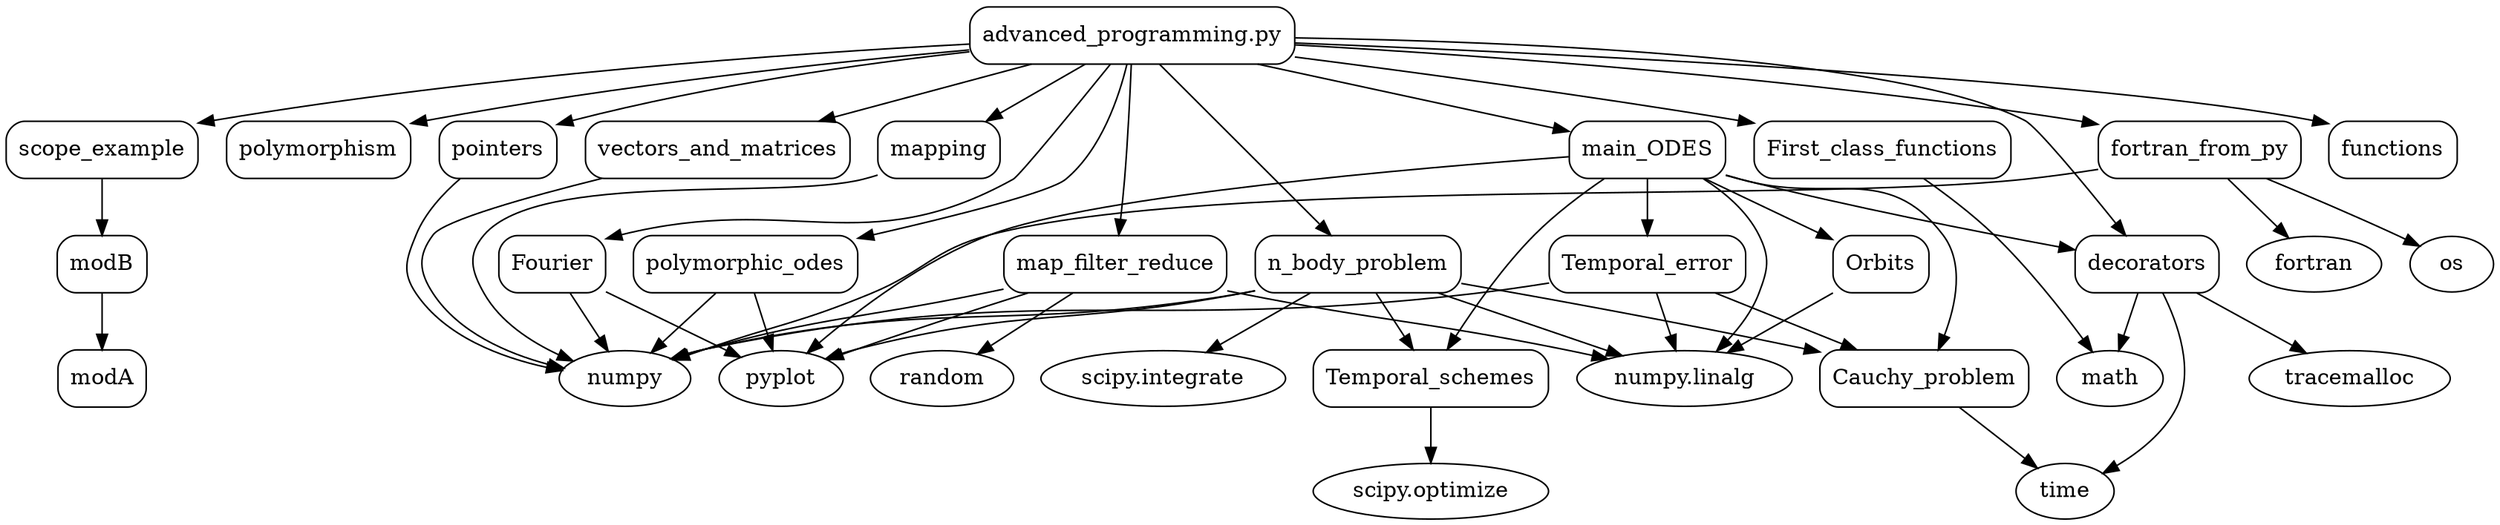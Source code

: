 digraph G {
	graph [bb="0,0,1400.6,328",
		dpi=300,
		grap_name="TOP-DOWN design"
	];
	node [label="\N"];
	"advanced_programming.py"	[height=0.51389,
		pos="627,309.5",
		shape=Mrecord,
		width=2.3611];
	scope_example	[height=0.51389,
		pos="52,236.5",
		shape=Mrecord,
		width=1.4444];
	"advanced_programming.py" -> scope_example	[pos="e,104.1,253.1 541.74,304.22 441.42,298.15 269.86,284.55 114.32,255.06"];
	polymorphism	[height=0.51389,
		pos="171,236.5",
		shape=Mrecord,
		width=1.3611];
	"advanced_programming.py" -> polymorphism	[pos="e,220.22,252.93 541.69,301.01 462.93,293.18 342.68,278.94 230.05,255.05"];
	polymorphic_odes	[height=0.51389,
		pos="390,163.5",
		shape=Mrecord,
		width=1.6944];
	"advanced_programming.py" -> polymorphic_odes	[pos="e,451.16,178.66 623.37,291.16 618.18,270.68 606.65,237.01 584,218 574.21,209.78 512.23,193.48 460.93,181.02"];
	vectors_and_matrices	[height=0.51389,
		pos="308,236.5",
		shape=Mrecord,
		width=1.9444];
	"advanced_programming.py" -> vectors_and_matrices	[pos="e,378.06,253.09 550.59,291.49 501.43,280.55 437.65,266.36 387.83,255.27"];
	First_class_functions	[height=0.51389,
		pos="1201,236.5",
		shape=Mrecord,
		width=1.9028];
	"advanced_programming.py" -> First_class_functions	[pos="e,1132.2,253.38 712.09,302.27 808.97,294.51 972.13,279.43 1121.9,255.08"];
	map_filter_reduce	[height=0.51389,
		pos="604,163.5",
		shape=Mrecord,
		width=1.6389];
	"advanced_programming.py" -> map_filter_reduce	[pos="e,611.04,181.53 627.42,291.32 627.54,272.99 626.84,243.19 622,218 620.27,209.01 617.41,199.45 614.47,190.94"];
	functions	[height=0.51389,
		pos="1322,236.5",
		shape=Mrecord,
		width=0.94444];
	"advanced_programming.py" -> functions	[pos="e,1287.6,252.57 712.24,304.73 859.56,297.69 1156.9,281.06 1277.8,254.8"];
	mapping	[height=0.51389,
		pos="429,236.5",
		shape=Mrecord,
		width=0.90278];
	"advanced_programming.py" -> mapping	[pos="e,461.93,251.46 574.7,291.5 546.52,282.13 511.01,269.97 471.51,255.09"];
	n_body_problem	[height=0.51389,
		pos="738,163.5",
		shape=Mrecord,
		width=1.5833];
	"advanced_programming.py" -> n_body_problem	[pos="e,724.85,181.56 640.17,291.42 659.61,266.19 696.12,218.83 718.62,189.64"];
	pointers	[height=0.51389,
		pos="511,236.5",
		shape=Mrecord,
		width=0.86111];
	"advanced_programming.py" -> pointers	[pos="e,538.96,254.61 599.22,291.49 583.83,282.08 564.52,270.26 547.88,260.07"];
	main_ODES	[height=0.51389,
		pos="904,236.5",
		shape=Mrecord,
		width=1.2083];
	"advanced_programming.py" -> main_ODES	[pos="e,860.21,248.72 693.35,291.49 741.41,279.17 805.56,262.73 850.39,251.24"];
	decorators	[height=0.51389,
		pos="1162,163.5",
		shape=Mrecord,
		width=1.0694];
	"advanced_programming.py" -> decorators	[pos="e,1123.4,174.71 712.29,308.28 781.29,304.97 879.26,293.03 956,255 977.41,244.39 974.44,230.17 995,218 1015.3,206.01 1072,188.99 \
1113.7,177.39"];
	Fourier	[height=0.51389,
		pos="282,163.5",
		shape=Mrecord,
		width=0.79167];
	"advanced_programming.py" -> Fourier	[pos="e,310.72,178.73 612.98,291.18 592.17,265.56 555.09,220.31 551,218 463.23,168.51 422,209.38 320.42,181.54"];
	fortran_from_py	[height=0.51389,
		pos="1059,236.5",
		shape=Mrecord,
		width=1.5278];
	"advanced_programming.py" -> fortran_from_py	[pos="e,1003.8,252.04 712.14,298.45 785.97,289.14 895.52,273.89 990,255 991.26,254.75 992.53,254.49 993.81,254.22"];
	modB	[height=0.51389,
		pos="52,163.5",
		shape=Mrecord,
		width=0.75];
	scope_example -> modB	[pos="e,52,181.53 52,218.31 52,210.29 52,200.55 52,191.57"];
	modA	[height=0.51389,
		pos="52,90.5",
		shape=Mrecord,
		width=0.75];
	modB -> modA	[pos="e,52,108.53 52,145.31 52,137.29 52,127.55 52,118.57"];
	numpy	[height=0.5,
		pos="373,90.5",
		width=0.99297];
	polymorphic_odes -> numpy	[pos="e,377.08,108.53 385.88,145.31 383.94,137.2 381.58,127.34 379.41,118.28"];
	pyplot	[height=0.5,
		pos="461,90.5",
		width=0.95686];
	polymorphic_odes -> pyplot	[pos="e,445.42,107.08 407.19,145.31 416.48,136.02 428.07,124.43 438.11,114.39"];
	vectors_and_matrices -> numpy	[pos="e,337,90.966 244.6,218.42 226.77,210.37 209.42,198.73 199,182 190.3,168.04 189.23,158.23 199,145 228.17,105.51 286,94.249 326.98,\
91.495"];
	math	[height=0.5,
		pos="1372,90.5",
		width=0.79437];
	First_class_functions -> math	[pos="e,1377,108.39 1267.3,218.45 1311.8,206.36 1363.4,190.77 1370,182 1383.5,163.98 1382.5,137.79 1379,118.22"];
	map_filter_reduce -> numpy	[pos="e,399.98,102.45 544.94,146.99 508.16,136.96 460.02,123.18 418,109 415.24,108.07 412.41,107.07 409.57,106.04"];
	map_filter_reduce -> pyplot	[pos="e,485.13,103.48 569.75,145.49 546.9,134.15 517.02,119.31 494.36,108.06"];
	"numpy.linalg"	[height=0.5,
		pos="953,90.5",
		width=1.5707];
	map_filter_reduce -> "numpy.linalg"	[pos="e,911.95,103.02 663.27,146.93 666.21,146.25 669.14,145.61 672,145 766.78,124.91 792.29,129.44 887,109 891.94,107.93 897.07,106.74 \
902.19,105.48"];
	random	[height=0.5,
		pos="552,90.5",
		width=1.0652];
	map_filter_reduce -> random	[pos="e,564.11,108.04 591.41,145.31 585,136.55 577.08,125.74 570.03,116.11"];
	mapping -> numpy	[pos="e,339.45,96.821 396.21,221.13 393.12,219.99 390.02,218.93 387,218 310.68,194.54 261.48,243.86 211,182 174.22,136.94 269.91,110.42 \
329.5,98.706"];
	n_body_problem -> numpy	[pos="e,399.32,102.9 680.86,146.91 677.87,146.23 674.9,145.59 672,145 560.26,122.35 528.31,137.85 418,109 415.01,108.22 411.96,107.3 408.91,\
106.3"];
	n_body_problem -> pyplot	[pos="e,486.8,102.59 680.8,147.16 677.83,146.42 674.88,145.69 672,145 598.17,127.27 577.64,131.11 505,109 502.2,108.15 499.32,107.19 496.45,\
106.18"];
	n_body_problem -> "numpy.linalg"	[pos="e,915.05,104.03 789.5,145.49 824.66,133.88 870.92,118.61 905.25,107.27"];
	"scipy.integrate"	[height=0.5,
		pos="671,90.5",
		width=1.7512];
	n_body_problem -> "scipy.integrate"	[pos="e,686.61,108.04 721.78,145.31 713.35,136.38 702.9,125.3 693.68,115.53"];
	Cauchy_problem	[height=0.51389,
		pos="1084,90.5",
		shape=Mrecord,
		width=1.5694];
	n_body_problem -> Cauchy_problem	[pos="e,1027.3,107.02 795.04,152.93 849.83,143.45 935.12,127.93 1017.6,109.25"];
	Temporal_schemes	[height=0.51389,
		pos="815,90.5",
		shape=Mrecord,
		width=1.75];
	n_body_problem -> Temporal_schemes	[pos="e,796.53,108.53 756.64,145.31 766.38,136.33 778.46,125.19 789.1,115.39"];
	time	[height=0.5,
		pos="1126,18",
		width=0.75];
	Cauchy_problem -> time	[pos="e,1116.5,34.942 1094.2,72.434 1099.3,63.787 1105.7,53.13 1111.3,43.614"];
	"scipy.optimize"	[height=0.5,
		pos="815,18",
		width=1.7693];
	Temporal_schemes -> "scipy.optimize"	[pos="e,815,36.399 815,72.434 815,64.67 815,55.284 815,46.56"];
	pointers -> numpy	[pos="e,338.35,95.318 479.95,221.31 476.63,220.08 473.27,218.94 470,218 421.13,203.91 277.01,220.69 244,182 233.33,169.49 234.87,158.68 \
244,145 262.67,117.04 298.96,103.68 328.3,97.296"];
	main_ODES -> pyplot	[pos="e,469.63,108.06 860.3,233.06 775.2,227.69 590.82,212.78 536,182 509.03,166.86 487.71,137.92 474.8,116.83"];
	main_ODES -> "numpy.linalg"	[pos="e,960.56,108.65 932.73,218.35 945.1,209.26 958.26,196.88 965,182 974.11,161.9 969.76,136.9 963.9,118.27"];
	main_ODES -> Cauchy_problem	[pos="e,1087.7,108.56 947.5,222.29 998.11,206.87 1074.9,183.3 1076,182 1090.1,164.49 1091,138.41 1089,118.74"];
	main_ODES -> Temporal_schemes	[pos="e,817.18,108.72 877.95,218.37 865.47,208.97 851.27,196.32 842,182 829.58,162.81 822.68,137.68 818.97,118.77"];
	Orbits	[height=0.51389,
		pos="1040,163.5",
		shape=Mrecord,
		width=0.75];
	main_ODES -> Orbits	[pos="e,1012.7,178.74 936.58,218.49 956.84,207.92 982.92,194.3 1003.8,183.39"];
	Temporal_error	[height=0.51389,
		pos="904,163.5",
		shape=Mrecord,
		width=1.4583];
	main_ODES -> Temporal_error	[pos="e,904,181.53 904,218.31 904,210.29 904,200.55 904,191.57"];
	main_ODES -> decorators	[pos="e,1123.3,177.66 947.63,222.07 952.47,220.66 957.33,219.27 962,218 1026.9,200.28 1044.3,200.56 1109,182 1110.5,181.58 1111.9,181.15 \
1113.4,180.71"];
	Orbits -> "numpy.linalg"	[pos="e,972.67,107.56 1018.9,145.31 1007.4,135.89 992.93,124.09 980.5,113.94"];
	Temporal_error -> numpy	[pos="e,399.26,103.12 851.45,152.49 836.18,149.8 819.46,147.07 804,145 633.22,122.13 585.69,148.61 418,109 415,108.29 411.93,107.42 408.87,\
106.46"];
	Temporal_error -> "numpy.linalg"	[pos="e,941.25,108.53 915.86,145.31 921.76,136.77 929,126.27 935.52,116.82"];
	Temporal_error -> Cauchy_problem	[pos="e,1040.6,108.61 947.11,145.49 972.31,135.56 1004.3,122.93 1031,112.39"];
	decorators -> math	[pos="e,1346.9,99.512 1200.7,148.26 1203.9,147.15 1207,146.05 1210,145 1253.7,129.81 1304.5,113.22 1337.3,102.61"];
	decorators -> time	[pos="e,1134.9,35.235 1161.2,145.18 1160,126.74 1157.1,96.839 1150,72 1147.3,62.686 1143.3,52.912 1139.3,44.33"];
	tracemalloc	[height=0.5,
		pos="1249,90.5",
		width=1.4443];
	decorators -> tracemalloc	[pos="e,1229.6,107.32 1183.1,145.31 1194.7,135.82 1209.3,123.92 1221.8,113.73"];
	Fourier -> numpy	[pos="e,354.25,106.13 304.03,145.31 316.75,135.39 332.84,122.84 346.28,112.35"];
	Fourier -> pyplot	[pos="e,434.68,102.38 310.53,149.07 313.71,147.66 316.91,146.28 320,145 362.89,127.28 374.73,125.75 418,109 420.37,108.08 422.8,107.13 \
425.26,106.16"];
	fortran_from_py -> numpy	[pos="e,394.64,105.02 1003.8,225.26 988.37,222.63 971.56,219.99 956,218 770.16,194.29 715.19,236.68 536,182 508.92,173.74 442.71,134.49 \
403.51,110.48"];
	fortran	[height=0.5,
		pos="1254,163.5",
		width=0.97491];
	fortran_from_py -> fortran	[pos="e,1227.1,175.4 1108.8,218.38 1138.3,208.11 1176.4,194.62 1210,182 1212.5,181.06 1215.1,180.07 1217.7,179.06"];
	os	[height=0.5,
		pos="1334,163.5",
		width=0.75];
	fortran_from_py -> os	[pos="e,1313.4,175.58 1114.3,220.38 1117.6,219.56 1120.8,218.76 1124,218 1200.8,199.73 1223.2,207.46 1298,182 1299.9,181.34 1301.9,180.61 \
1303.8,179.82"];
}
